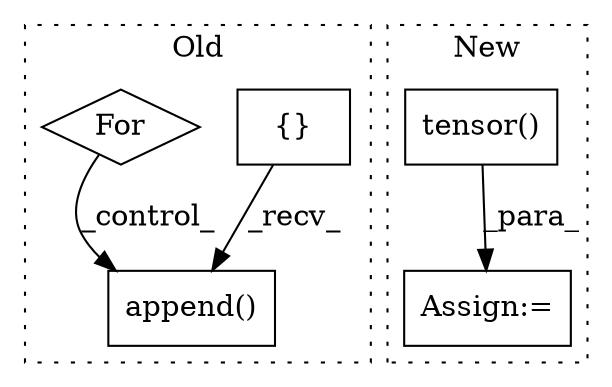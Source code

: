 digraph G {
subgraph cluster0 {
1 [label="append()" a="75" s="7540,7573" l="25,1" shape="box"];
4 [label="{}" a="59" s="7421,7421" l="2,1" shape="box"];
5 [label="For" a="107" s="7436,7464" l="4,18" shape="diamond"];
label = "Old";
style="dotted";
}
subgraph cluster1 {
2 [label="tensor()" a="75" s="7184,7199" l="13,55" shape="box"];
3 [label="Assign:=" a="68" s="7181" l="3" shape="box"];
label = "New";
style="dotted";
}
2 -> 3 [label="_para_"];
4 -> 1 [label="_recv_"];
5 -> 1 [label="_control_"];
}